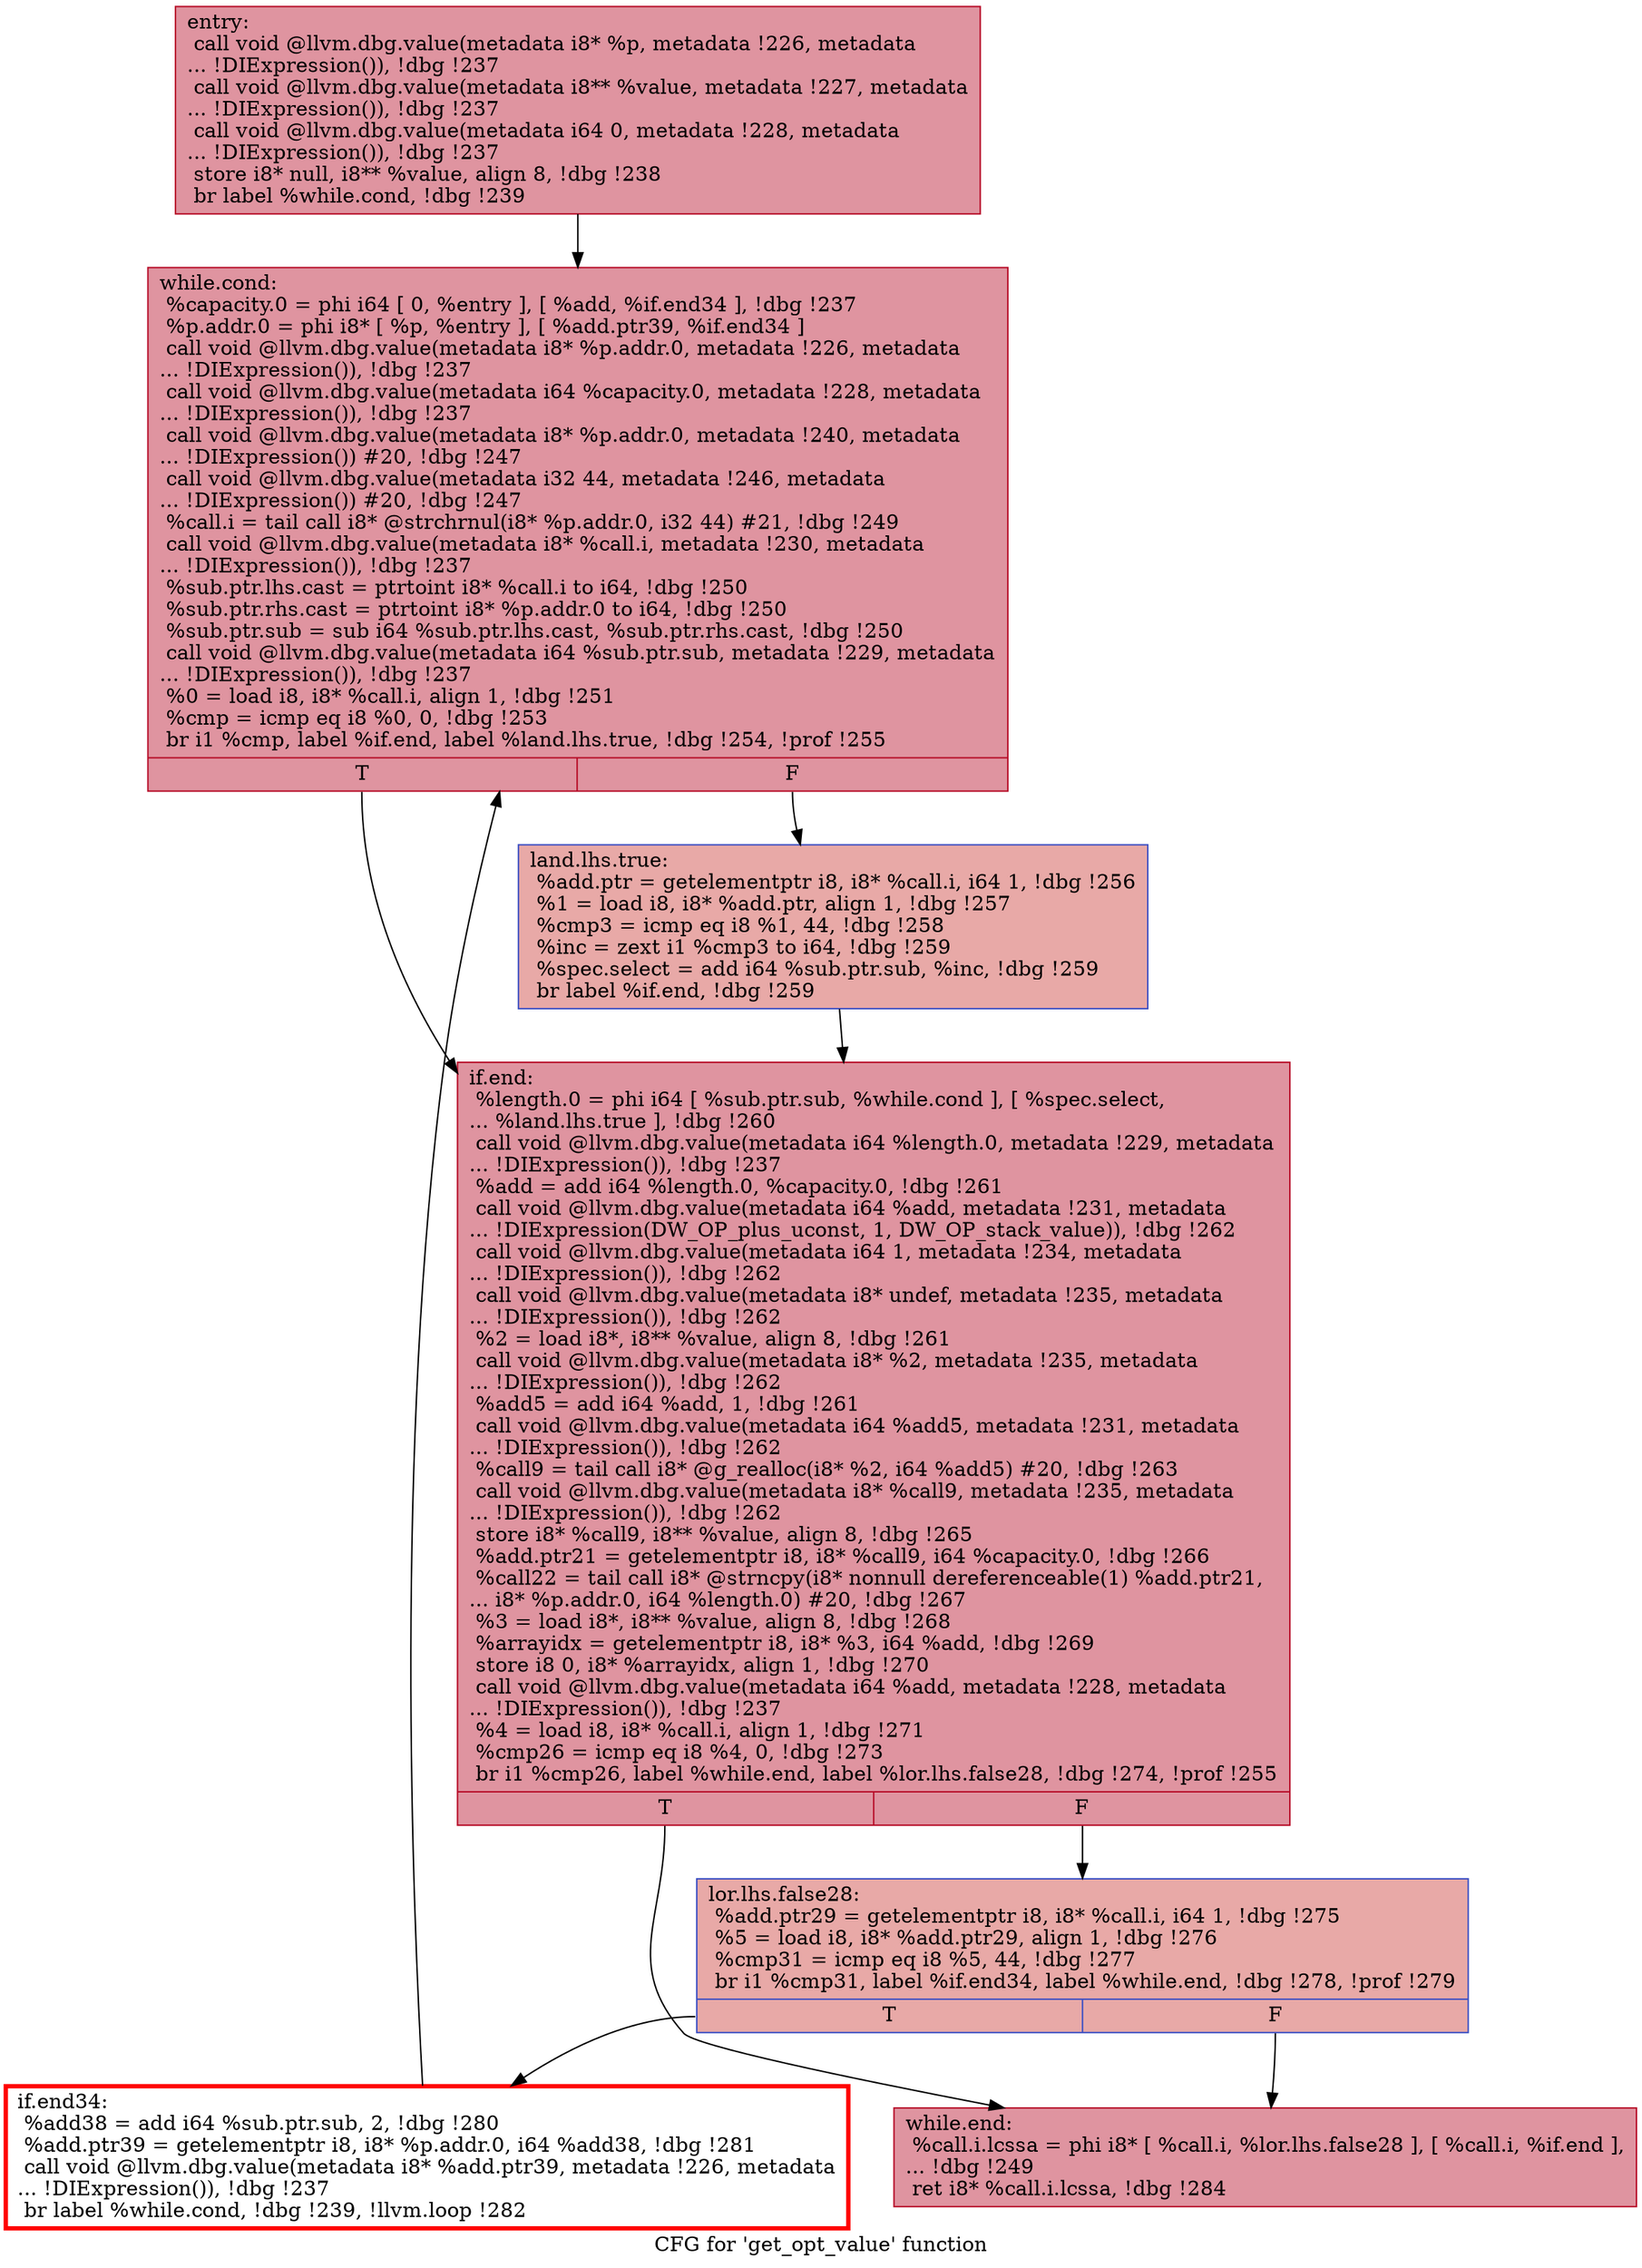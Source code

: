 digraph "CFG for 'get_opt_value' function" {
	label="CFG for 'get_opt_value' function";

	Node0x55ef4216a990 [shape=record,color="#b70d28ff", style=filled, fillcolor="#b70d2870",label="{entry:\l  call void @llvm.dbg.value(metadata i8* %p, metadata !226, metadata\l... !DIExpression()), !dbg !237\l  call void @llvm.dbg.value(metadata i8** %value, metadata !227, metadata\l... !DIExpression()), !dbg !237\l  call void @llvm.dbg.value(metadata i64 0, metadata !228, metadata\l... !DIExpression()), !dbg !237\l  store i8* null, i8** %value, align 8, !dbg !238\l  br label %while.cond, !dbg !239\l}"];
	Node0x55ef4216a990 -> Node0x55ef4216ea60;
	Node0x55ef4216ea60 [shape=record,color="#b70d28ff", style=filled, fillcolor="#b70d2870",label="{while.cond:                                       \l  %capacity.0 = phi i64 [ 0, %entry ], [ %add, %if.end34 ], !dbg !237\l  %p.addr.0 = phi i8* [ %p, %entry ], [ %add.ptr39, %if.end34 ]\l  call void @llvm.dbg.value(metadata i8* %p.addr.0, metadata !226, metadata\l... !DIExpression()), !dbg !237\l  call void @llvm.dbg.value(metadata i64 %capacity.0, metadata !228, metadata\l... !DIExpression()), !dbg !237\l  call void @llvm.dbg.value(metadata i8* %p.addr.0, metadata !240, metadata\l... !DIExpression()) #20, !dbg !247\l  call void @llvm.dbg.value(metadata i32 44, metadata !246, metadata\l... !DIExpression()) #20, !dbg !247\l  %call.i = tail call i8* @strchrnul(i8* %p.addr.0, i32 44) #21, !dbg !249\l  call void @llvm.dbg.value(metadata i8* %call.i, metadata !230, metadata\l... !DIExpression()), !dbg !237\l  %sub.ptr.lhs.cast = ptrtoint i8* %call.i to i64, !dbg !250\l  %sub.ptr.rhs.cast = ptrtoint i8* %p.addr.0 to i64, !dbg !250\l  %sub.ptr.sub = sub i64 %sub.ptr.lhs.cast, %sub.ptr.rhs.cast, !dbg !250\l  call void @llvm.dbg.value(metadata i64 %sub.ptr.sub, metadata !229, metadata\l... !DIExpression()), !dbg !237\l  %0 = load i8, i8* %call.i, align 1, !dbg !251\l  %cmp = icmp eq i8 %0, 0, !dbg !253\l  br i1 %cmp, label %if.end, label %land.lhs.true, !dbg !254, !prof !255\l|{<s0>T|<s1>F}}"];
	Node0x55ef4216ea60:s0 -> Node0x55ef4216fd50;
	Node0x55ef4216ea60:s1 -> Node0x55ef4216fda0;
	Node0x55ef4216fda0 [shape=record,color="#3d50c3ff", style=filled, fillcolor="#ca3b3770",label="{land.lhs.true:                                    \l  %add.ptr = getelementptr i8, i8* %call.i, i64 1, !dbg !256\l  %1 = load i8, i8* %add.ptr, align 1, !dbg !257\l  %cmp3 = icmp eq i8 %1, 44, !dbg !258\l  %inc = zext i1 %cmp3 to i64, !dbg !259\l  %spec.select = add i64 %sub.ptr.sub, %inc, !dbg !259\l  br label %if.end, !dbg !259\l}"];
	Node0x55ef4216fda0 -> Node0x55ef4216fd50;
	Node0x55ef4216fd50 [shape=record,color="#b70d28ff", style=filled, fillcolor="#b70d2870",label="{if.end:                                           \l  %length.0 = phi i64 [ %sub.ptr.sub, %while.cond ], [ %spec.select,\l... %land.lhs.true ], !dbg !260\l  call void @llvm.dbg.value(metadata i64 %length.0, metadata !229, metadata\l... !DIExpression()), !dbg !237\l  %add = add i64 %length.0, %capacity.0, !dbg !261\l  call void @llvm.dbg.value(metadata i64 %add, metadata !231, metadata\l... !DIExpression(DW_OP_plus_uconst, 1, DW_OP_stack_value)), !dbg !262\l  call void @llvm.dbg.value(metadata i64 1, metadata !234, metadata\l... !DIExpression()), !dbg !262\l  call void @llvm.dbg.value(metadata i8* undef, metadata !235, metadata\l... !DIExpression()), !dbg !262\l  %2 = load i8*, i8** %value, align 8, !dbg !261\l  call void @llvm.dbg.value(metadata i8* %2, metadata !235, metadata\l... !DIExpression()), !dbg !262\l  %add5 = add i64 %add, 1, !dbg !261\l  call void @llvm.dbg.value(metadata i64 %add5, metadata !231, metadata\l... !DIExpression()), !dbg !262\l  %call9 = tail call i8* @g_realloc(i8* %2, i64 %add5) #20, !dbg !263\l  call void @llvm.dbg.value(metadata i8* %call9, metadata !235, metadata\l... !DIExpression()), !dbg !262\l  store i8* %call9, i8** %value, align 8, !dbg !265\l  %add.ptr21 = getelementptr i8, i8* %call9, i64 %capacity.0, !dbg !266\l  %call22 = tail call i8* @strncpy(i8* nonnull dereferenceable(1) %add.ptr21,\l... i8* %p.addr.0, i64 %length.0) #20, !dbg !267\l  %3 = load i8*, i8** %value, align 8, !dbg !268\l  %arrayidx = getelementptr i8, i8* %3, i64 %add, !dbg !269\l  store i8 0, i8* %arrayidx, align 1, !dbg !270\l  call void @llvm.dbg.value(metadata i64 %add, metadata !228, metadata\l... !DIExpression()), !dbg !237\l  %4 = load i8, i8* %call.i, align 1, !dbg !271\l  %cmp26 = icmp eq i8 %4, 0, !dbg !273\l  br i1 %cmp26, label %while.end, label %lor.lhs.false28, !dbg !274, !prof !255\l|{<s0>T|<s1>F}}"];
	Node0x55ef4216fd50:s0 -> Node0x55ef4216ec10;
	Node0x55ef4216fd50:s1 -> Node0x55ef42177e90;
	Node0x55ef42177e90 [shape=record,color="#3d50c3ff", style=filled, fillcolor="#ca3b3770",label="{lor.lhs.false28:                                  \l  %add.ptr29 = getelementptr i8, i8* %call.i, i64 1, !dbg !275\l  %5 = load i8, i8* %add.ptr29, align 1, !dbg !276\l  %cmp31 = icmp eq i8 %5, 44, !dbg !277\l  br i1 %cmp31, label %if.end34, label %while.end, !dbg !278, !prof !279\l|{<s0>T|<s1>F}}"];
	Node0x55ef42177e90:s0 -> Node0x55ef42177e20;
	Node0x55ef42177e90:s1 -> Node0x55ef4216ec10;
	Node0x55ef42177e20 [shape=record,penwidth=3.0, color="red",label="{if.end34:                                         \l  %add38 = add i64 %sub.ptr.sub, 2, !dbg !280\l  %add.ptr39 = getelementptr i8, i8* %p.addr.0, i64 %add38, !dbg !281\l  call void @llvm.dbg.value(metadata i8* %add.ptr39, metadata !226, metadata\l... !DIExpression()), !dbg !237\l  br label %while.cond, !dbg !239, !llvm.loop !282\l}"];
	Node0x55ef42177e20 -> Node0x55ef4216ea60;
	Node0x55ef4216ec10 [shape=record,color="#b70d28ff", style=filled, fillcolor="#b70d2870",label="{while.end:                                        \l  %call.i.lcssa = phi i8* [ %call.i, %lor.lhs.false28 ], [ %call.i, %if.end ],\l... !dbg !249\l  ret i8* %call.i.lcssa, !dbg !284\l}"];
}
